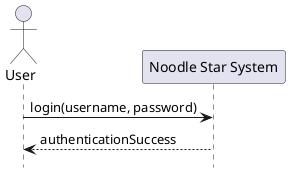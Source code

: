 @startuml
hide footbox
actor User
participant "Noodle Star System" as System


User -> System: login(username, password)
System --> User: authenticationSuccess
@enduml